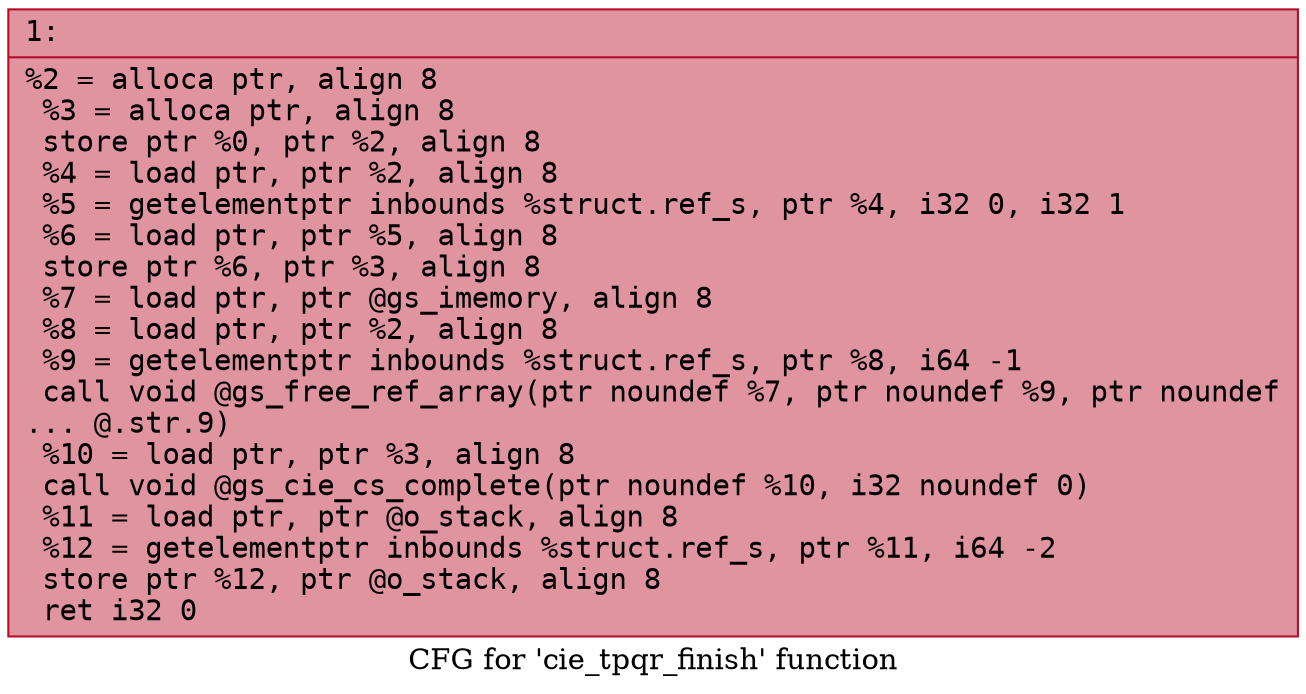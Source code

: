 digraph "CFG for 'cie_tpqr_finish' function" {
	label="CFG for 'cie_tpqr_finish' function";

	Node0x6000017267b0 [shape=record,color="#b70d28ff", style=filled, fillcolor="#b70d2870" fontname="Courier",label="{1:\l|  %2 = alloca ptr, align 8\l  %3 = alloca ptr, align 8\l  store ptr %0, ptr %2, align 8\l  %4 = load ptr, ptr %2, align 8\l  %5 = getelementptr inbounds %struct.ref_s, ptr %4, i32 0, i32 1\l  %6 = load ptr, ptr %5, align 8\l  store ptr %6, ptr %3, align 8\l  %7 = load ptr, ptr @gs_imemory, align 8\l  %8 = load ptr, ptr %2, align 8\l  %9 = getelementptr inbounds %struct.ref_s, ptr %8, i64 -1\l  call void @gs_free_ref_array(ptr noundef %7, ptr noundef %9, ptr noundef\l... @.str.9)\l  %10 = load ptr, ptr %3, align 8\l  call void @gs_cie_cs_complete(ptr noundef %10, i32 noundef 0)\l  %11 = load ptr, ptr @o_stack, align 8\l  %12 = getelementptr inbounds %struct.ref_s, ptr %11, i64 -2\l  store ptr %12, ptr @o_stack, align 8\l  ret i32 0\l}"];
}
